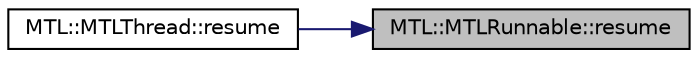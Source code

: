 digraph "MTL::MTLRunnable::resume"
{
 // LATEX_PDF_SIZE
  edge [fontname="Helvetica",fontsize="10",labelfontname="Helvetica",labelfontsize="10"];
  node [fontname="Helvetica",fontsize="10",shape=record];
  rankdir="RL";
  Node1 [label="MTL::MTLRunnable::resume",height=0.2,width=0.4,color="black", fillcolor="grey75", style="filled", fontcolor="black",tooltip="Resume the runnable."];
  Node1 -> Node2 [dir="back",color="midnightblue",fontsize="10",style="solid"];
  Node2 [label="MTL::MTLThread::resume",height=0.2,width=0.4,color="black", fillcolor="white", style="filled",URL="$dd/df5/classMTL_1_1MTLThread.html#ad62b50a316b512dd10912a08abdd9812",tooltip="Resume the thread."];
}
